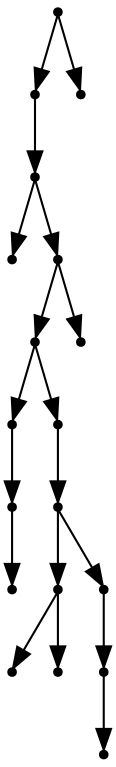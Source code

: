 digraph {
  18 [shape=point];
  16 [shape=point];
  15 [shape=point];
  0 [shape=point];
  14 [shape=point];
  12 [shape=point];
  3 [shape=point];
  2 [shape=point];
  1 [shape=point];
  11 [shape=point];
  10 [shape=point];
  6 [shape=point];
  4 [shape=point];
  5 [shape=point];
  9 [shape=point];
  8 [shape=point];
  7 [shape=point];
  13 [shape=point];
  17 [shape=point];
18 -> 16;
16 -> 15;
15 -> 0;
15 -> 14;
14 -> 12;
12 -> 3;
3 -> 2;
2 -> 1;
12 -> 11;
11 -> 10;
10 -> 6;
6 -> 4;
6 -> 5;
10 -> 9;
9 -> 8;
8 -> 7;
14 -> 13;
18 -> 17;
}

